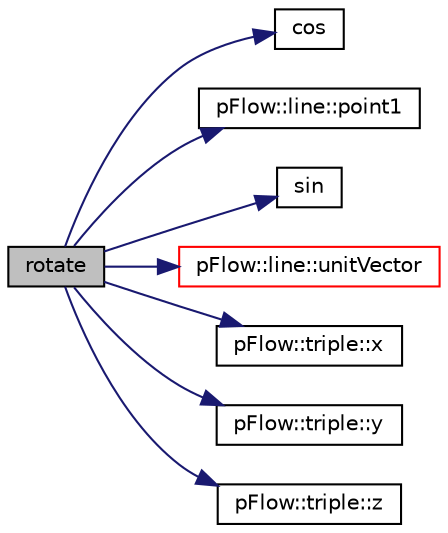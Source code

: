 digraph "rotate"
{
 // LATEX_PDF_SIZE
  edge [fontname="Helvetica",fontsize="10",labelfontname="Helvetica",labelfontsize="10"];
  node [fontname="Helvetica",fontsize="10",shape=record];
  rankdir="LR";
  Node1 [label="rotate",height=0.2,width=0.4,color="black", fillcolor="grey75", style="filled", fontcolor="black",tooltip=" "];
  Node1 -> Node2 [color="midnightblue",fontsize="10",style="solid",fontname="Helvetica"];
  Node2 [label="cos",height=0.2,width=0.4,color="black", fillcolor="white", style="filled",URL="$namespacepFlow.html#a06661e4b8d137f54b8d5e661a4fd2503",tooltip=" "];
  Node1 -> Node3 [color="midnightblue",fontsize="10",style="solid",fontname="Helvetica"];
  Node3 [label="pFlow::line::point1",height=0.2,width=0.4,color="black", fillcolor="white", style="filled",URL="$classpFlow_1_1line.html#a3e567d88cfb67880bd9b7bff731a1bca",tooltip=" "];
  Node1 -> Node4 [color="midnightblue",fontsize="10",style="solid",fontname="Helvetica"];
  Node4 [label="sin",height=0.2,width=0.4,color="black", fillcolor="white", style="filled",URL="$namespacepFlow.html#a584964ed1f1cf8770e18c3c4f12eb676",tooltip=" "];
  Node1 -> Node5 [color="midnightblue",fontsize="10",style="solid",fontname="Helvetica"];
  Node5 [label="pFlow::line::unitVector",height=0.2,width=0.4,color="red", fillcolor="white", style="filled",URL="$classpFlow_1_1line.html#abb0d399741c593f97fcb61c3ebe2bc10",tooltip=" "];
  Node1 -> Node7 [color="midnightblue",fontsize="10",style="solid",fontname="Helvetica"];
  Node7 [label="pFlow::triple::x",height=0.2,width=0.4,color="black", fillcolor="white", style="filled",URL="$classpFlow_1_1triple.html#a2f365146ce767d3de7ae125abd193b33",tooltip="access component"];
  Node1 -> Node8 [color="midnightblue",fontsize="10",style="solid",fontname="Helvetica"];
  Node8 [label="pFlow::triple::y",height=0.2,width=0.4,color="black", fillcolor="white", style="filled",URL="$classpFlow_1_1triple.html#a28d901cc27d3756a830e4de5a484b967",tooltip="access component"];
  Node1 -> Node9 [color="midnightblue",fontsize="10",style="solid",fontname="Helvetica"];
  Node9 [label="pFlow::triple::z",height=0.2,width=0.4,color="black", fillcolor="white", style="filled",URL="$classpFlow_1_1triple.html#a5c836d3919741edf1ba805c98dbd21b7",tooltip="access component"];
}
